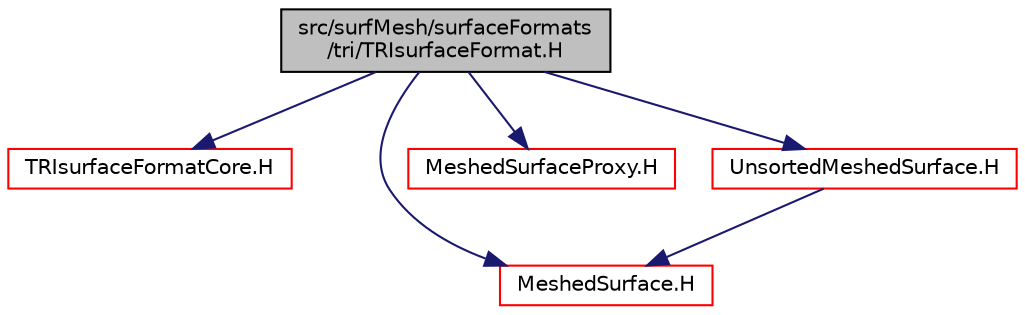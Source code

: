 digraph "src/surfMesh/surfaceFormats/tri/TRIsurfaceFormat.H"
{
  bgcolor="transparent";
  edge [fontname="Helvetica",fontsize="10",labelfontname="Helvetica",labelfontsize="10"];
  node [fontname="Helvetica",fontsize="10",shape=record];
  Node1 [label="src/surfMesh/surfaceFormats\l/tri/TRIsurfaceFormat.H",height=0.2,width=0.4,color="black", fillcolor="grey75", style="filled", fontcolor="black"];
  Node1 -> Node2 [color="midnightblue",fontsize="10",style="solid",fontname="Helvetica"];
  Node2 [label="TRIsurfaceFormatCore.H",height=0.2,width=0.4,color="red",URL="$a09869.html"];
  Node1 -> Node3 [color="midnightblue",fontsize="10",style="solid",fontname="Helvetica"];
  Node3 [label="MeshedSurface.H",height=0.2,width=0.4,color="red",URL="$a09807.html"];
  Node1 -> Node4 [color="midnightblue",fontsize="10",style="solid",fontname="Helvetica"];
  Node4 [label="MeshedSurfaceProxy.H",height=0.2,width=0.4,color="red",URL="$a09818.html"];
  Node1 -> Node5 [color="midnightblue",fontsize="10",style="solid",fontname="Helvetica"];
  Node5 [label="UnsortedMeshedSurface.H",height=0.2,width=0.4,color="red",URL="$a09909.html"];
  Node5 -> Node3 [color="midnightblue",fontsize="10",style="solid",fontname="Helvetica"];
}
